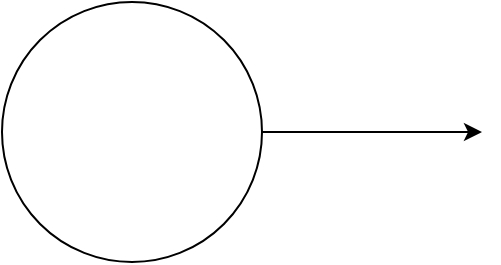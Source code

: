 <mxfile>
    <diagram id="SzAnxqSxOVY392b_3jqK" name="第 1 页">
        <mxGraphModel dx="454" dy="254" grid="1" gridSize="10" guides="1" tooltips="1" connect="1" arrows="1" fold="1" page="1" pageScale="1" pageWidth="827" pageHeight="1169" math="0" shadow="0">
            <root>
                <mxCell id="0"/>
                <mxCell id="1" parent="0"/>
                <mxCell id="4" style="edgeStyle=none;html=1;exitX=1;exitY=0.5;exitDx=0;exitDy=0;" edge="1" parent="1" source="3">
                    <mxGeometry relative="1" as="geometry">
                        <mxPoint x="380" y="155" as="targetPoint"/>
                    </mxGeometry>
                </mxCell>
                <mxCell id="3" value="" style="ellipse;whiteSpace=wrap;html=1;aspect=fixed;" vertex="1" parent="1">
                    <mxGeometry x="140" y="90" width="130" height="130" as="geometry"/>
                </mxCell>
            </root>
        </mxGraphModel>
    </diagram>
</mxfile>